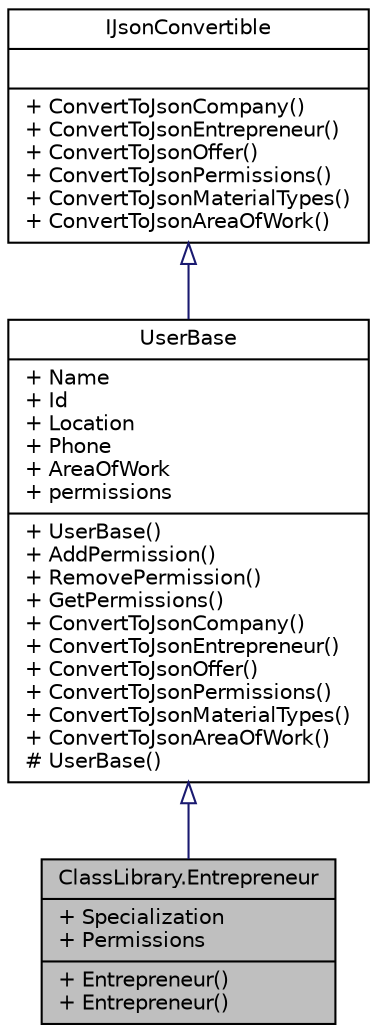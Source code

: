 digraph "ClassLibrary.Entrepreneur"
{
 // INTERACTIVE_SVG=YES
 // LATEX_PDF_SIZE
  edge [fontname="Helvetica",fontsize="10",labelfontname="Helvetica",labelfontsize="10"];
  node [fontname="Helvetica",fontsize="10",shape=record];
  Node1 [label="{ClassLibrary.Entrepreneur\n|+ Specialization\l+ Permissions\l|+ Entrepreneur()\l+ Entrepreneur()\l}",height=0.2,width=0.4,color="black", fillcolor="grey75", style="filled", fontcolor="black",tooltip="Esta clase representa al emprendedor el cual hereda metodos y atributos de la clase UserBase EXPERT :..."];
  Node2 -> Node1 [dir="back",color="midnightblue",fontsize="10",style="solid",arrowtail="onormal",fontname="Helvetica"];
  Node2 [label="{UserBase\n|+ Name\l+ Id\l+ Location\l+ Phone\l+ AreaOfWork\l+ permissions\l|+ UserBase()\l+ AddPermission()\l+ RemovePermission()\l+ GetPermissions()\l+ ConvertToJsonCompany()\l+ ConvertToJsonEntrepreneur()\l+ ConvertToJsonOffer()\l+ ConvertToJsonPermissions()\l+ ConvertToJsonMaterialTypes()\l+ ConvertToJsonAreaOfWork()\l# UserBase()\l}",height=0.2,width=0.4,color="black", fillcolor="white", style="filled",URL="$classClassLibrary_1_1UserBase.html",tooltip="Esta clase define las propiedades y comportamiento que comparten los diferentes usuarios de la empres..."];
  Node3 -> Node2 [dir="back",color="midnightblue",fontsize="10",style="solid",arrowtail="onormal",fontname="Helvetica"];
  Node3 [label="{IJsonConvertible\n||+ ConvertToJsonCompany()\l+ ConvertToJsonEntrepreneur()\l+ ConvertToJsonOffer()\l+ ConvertToJsonPermissions()\l+ ConvertToJsonMaterialTypes()\l+ ConvertToJsonAreaOfWork()\l}",height=0.2,width=0.4,color="black", fillcolor="white", style="filled",URL="$interfaceClassLibrary_1_1IJsonConvertible.html",tooltip="Define el tipo que tienen los objetos que pueden ser serializados en y deserializados desde texto en ..."];
}
